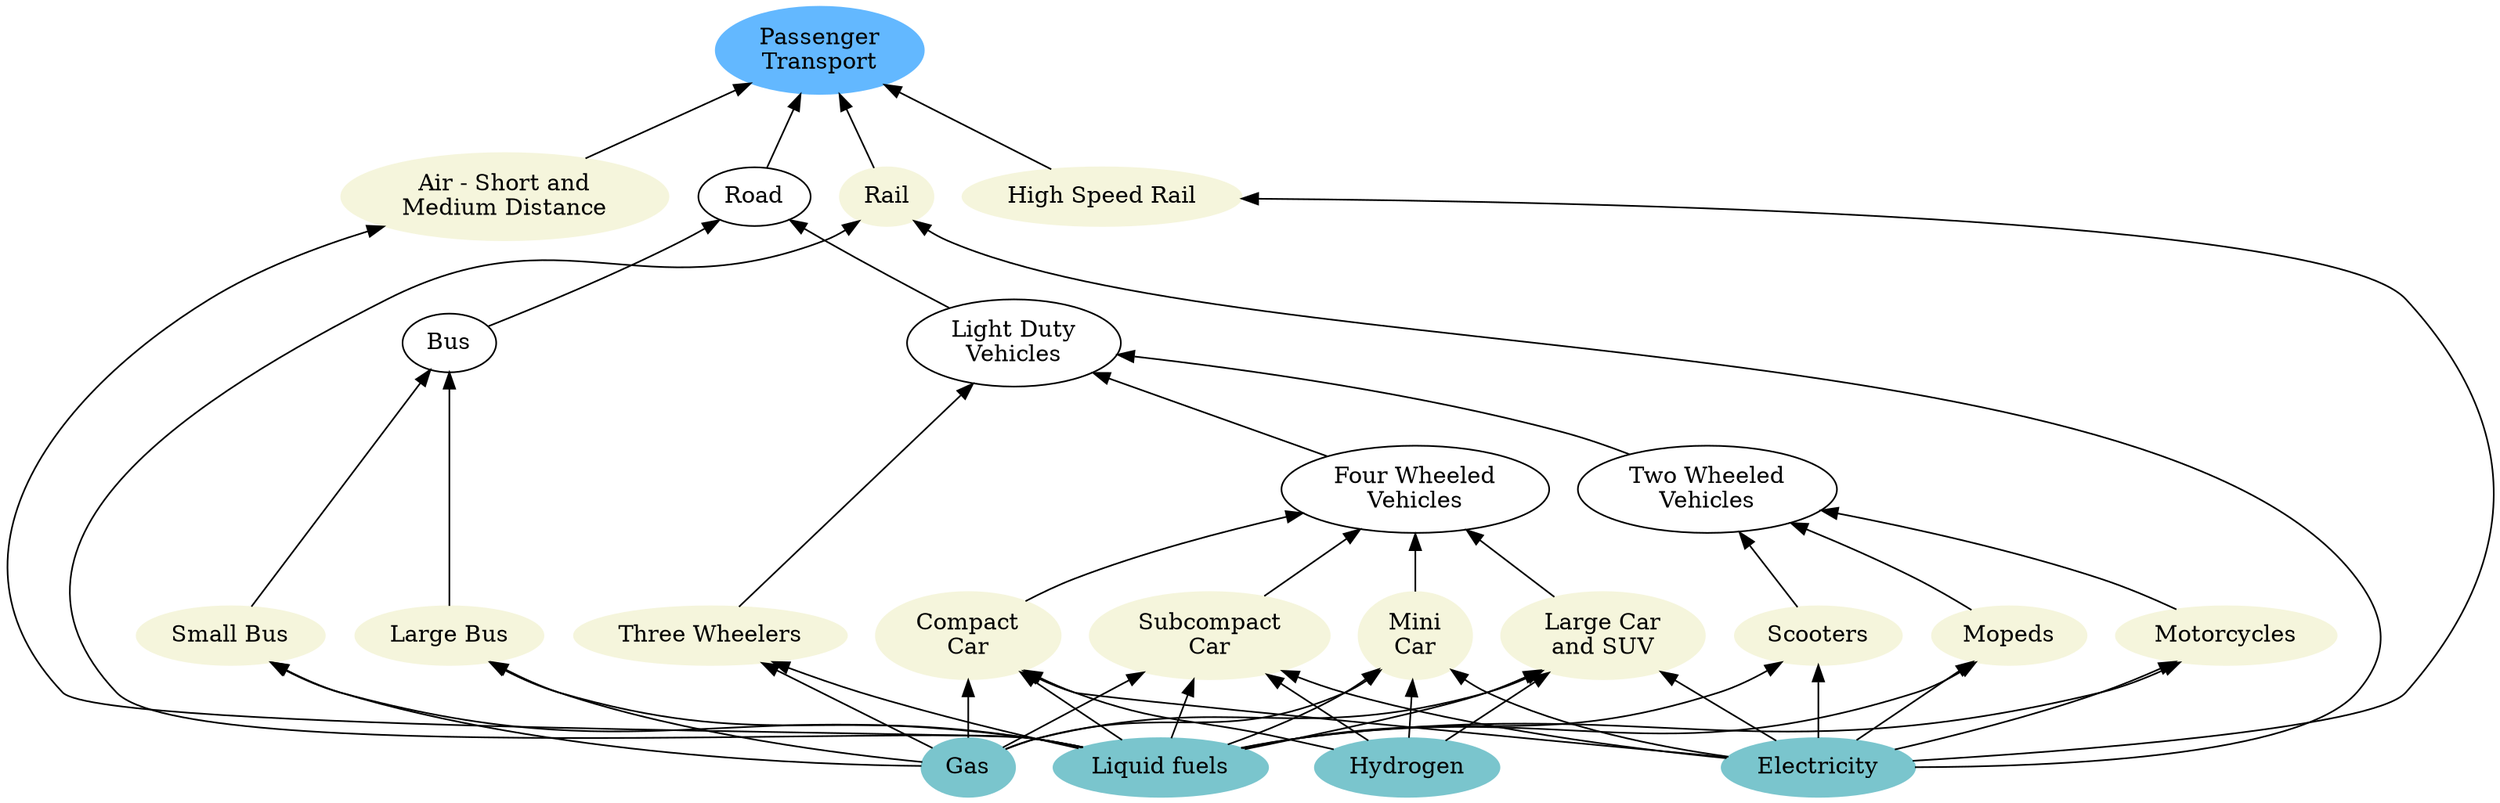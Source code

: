 digraph USA{
	trn_passenger[label="Passenger\nTransport",color=steelblue1,style=filled];
subgraph cluster1{
	color=white;
	trn_pass_road[label="Road"];
	pass_air[label="Air - Short and\nMedium Distance",color=beige,style=filled];
	pass_rail[label="Rail",color=beige,style=filled];
	hsr[label="High Speed Rail",color=beige,style=filled];
	LDV[label="Light Duty\nVehicles"];
	bus[label="Bus"];
}
subgraph cluster2{
	color=white;
	LDV_4W[label="Four Wheeled\nVehicles"];
	LDV_2W[label="Two Wheeled\nVehicles"];

}
subgraph cluster3{
	color=white;
	LDV_sml[label="Mini\nCar",color=beige,style=filled];
	LDV_med[label="Subcompact\nCar",color=beige,style=filled];
	LDV_lrg[label="Compact\nCar",color=beige,style=filled];
	LDV_trk[label="Large Car\nand SUV",color=beige,style=filled];
	LDV_mpd[label="Mopeds",color=beige,style=filled];
	LDV_sct[label="Scooters",color=beige,style=filled];
	LDV_mtr[label="Motorcycles",color=beige,style=filled];
	LDV_3W[label="Three Wheelers",color=beige,style=filled];
	bus_sml[label="Small Bus",color=beige,style=filled];
	bus_lrg[label="Large Bus",color=beige,style=filled];
}
	trn_passenger->pass_air[dir=back];
	trn_passenger->hsr[dir=back];
	trn_passenger->pass_rail[dir=back];
	trn_passenger->trn_pass_road[dir=back];
	trn_pass_road->bus[dir=back];
	trn_pass_road->LDV[dir=back];
	LDV->LDV_4W[dir=back];
	LDV->LDV_2W[dir=back];
	LDV->LDV_3W[dir=back];
	LDV_4W->LDV_sml[dir=back];
	LDV_4W->LDV_med[dir=back];
	LDV_4W->LDV_lrg[dir=back];
	LDV_4W->LDV_trk[dir=back];
	LDV_2W->LDV_mpd[dir=back];
	LDV_2W->LDV_sct[dir=back];
	LDV_2W->LDV_mtr[dir=back];
	bus->bus_sml[dir=back];
	bus->bus_lrg[dir=back];
	
	liq[label="Liquid fuels",color=cadetblue3,style=filled];
	gas[label="Gas",color=cadetblue3,style=filled];
	elec[label="Electricity",color=cadetblue3,style=filled];
	h2[label="Hydrogen",color=cadetblue3,style=filled];

	LDV_sml->liq[dir=back];
	LDV_sml->gas[dir=back];
	LDV_sml->elec[dir=back];
	LDV_sml->h2[dir=back];
	LDV_med->liq[dir=back];
	LDV_med->gas[dir=back];
	LDV_med->elec[dir=back];
	LDV_med->h2[dir=back];
	LDV_lrg->liq[dir=back];
	LDV_lrg->gas[dir=back];
	LDV_lrg->elec[dir=back];
	LDV_lrg->h2[dir=back];
	LDV_trk->liq[dir=back];
	LDV_trk->gas[dir=back];
	LDV_trk->elec[dir=back];
	LDV_trk->h2[dir=back];
	LDV_mpd->liq[dir=back];
	LDV_mpd->elec[dir=back];
	LDV_sct->liq[dir=back];
	LDV_sct->elec[dir=back];
	LDV_mtr->liq[dir=back];
	LDV_mtr->elec[dir=back];
	LDV_3W->liq[dir=back];
	LDV_3W->gas[dir=back];
	bus_sml->liq[dir=back];
	bus_sml->gas[dir=back];
	bus_lrg->liq[dir=back];
	bus_lrg->gas[dir=back];
	pass_air->liq[dir=back];
	pass_rail->liq[dir=back];
	pass_rail->elec[dir=back];
	hsr->elec[dir=back];

}